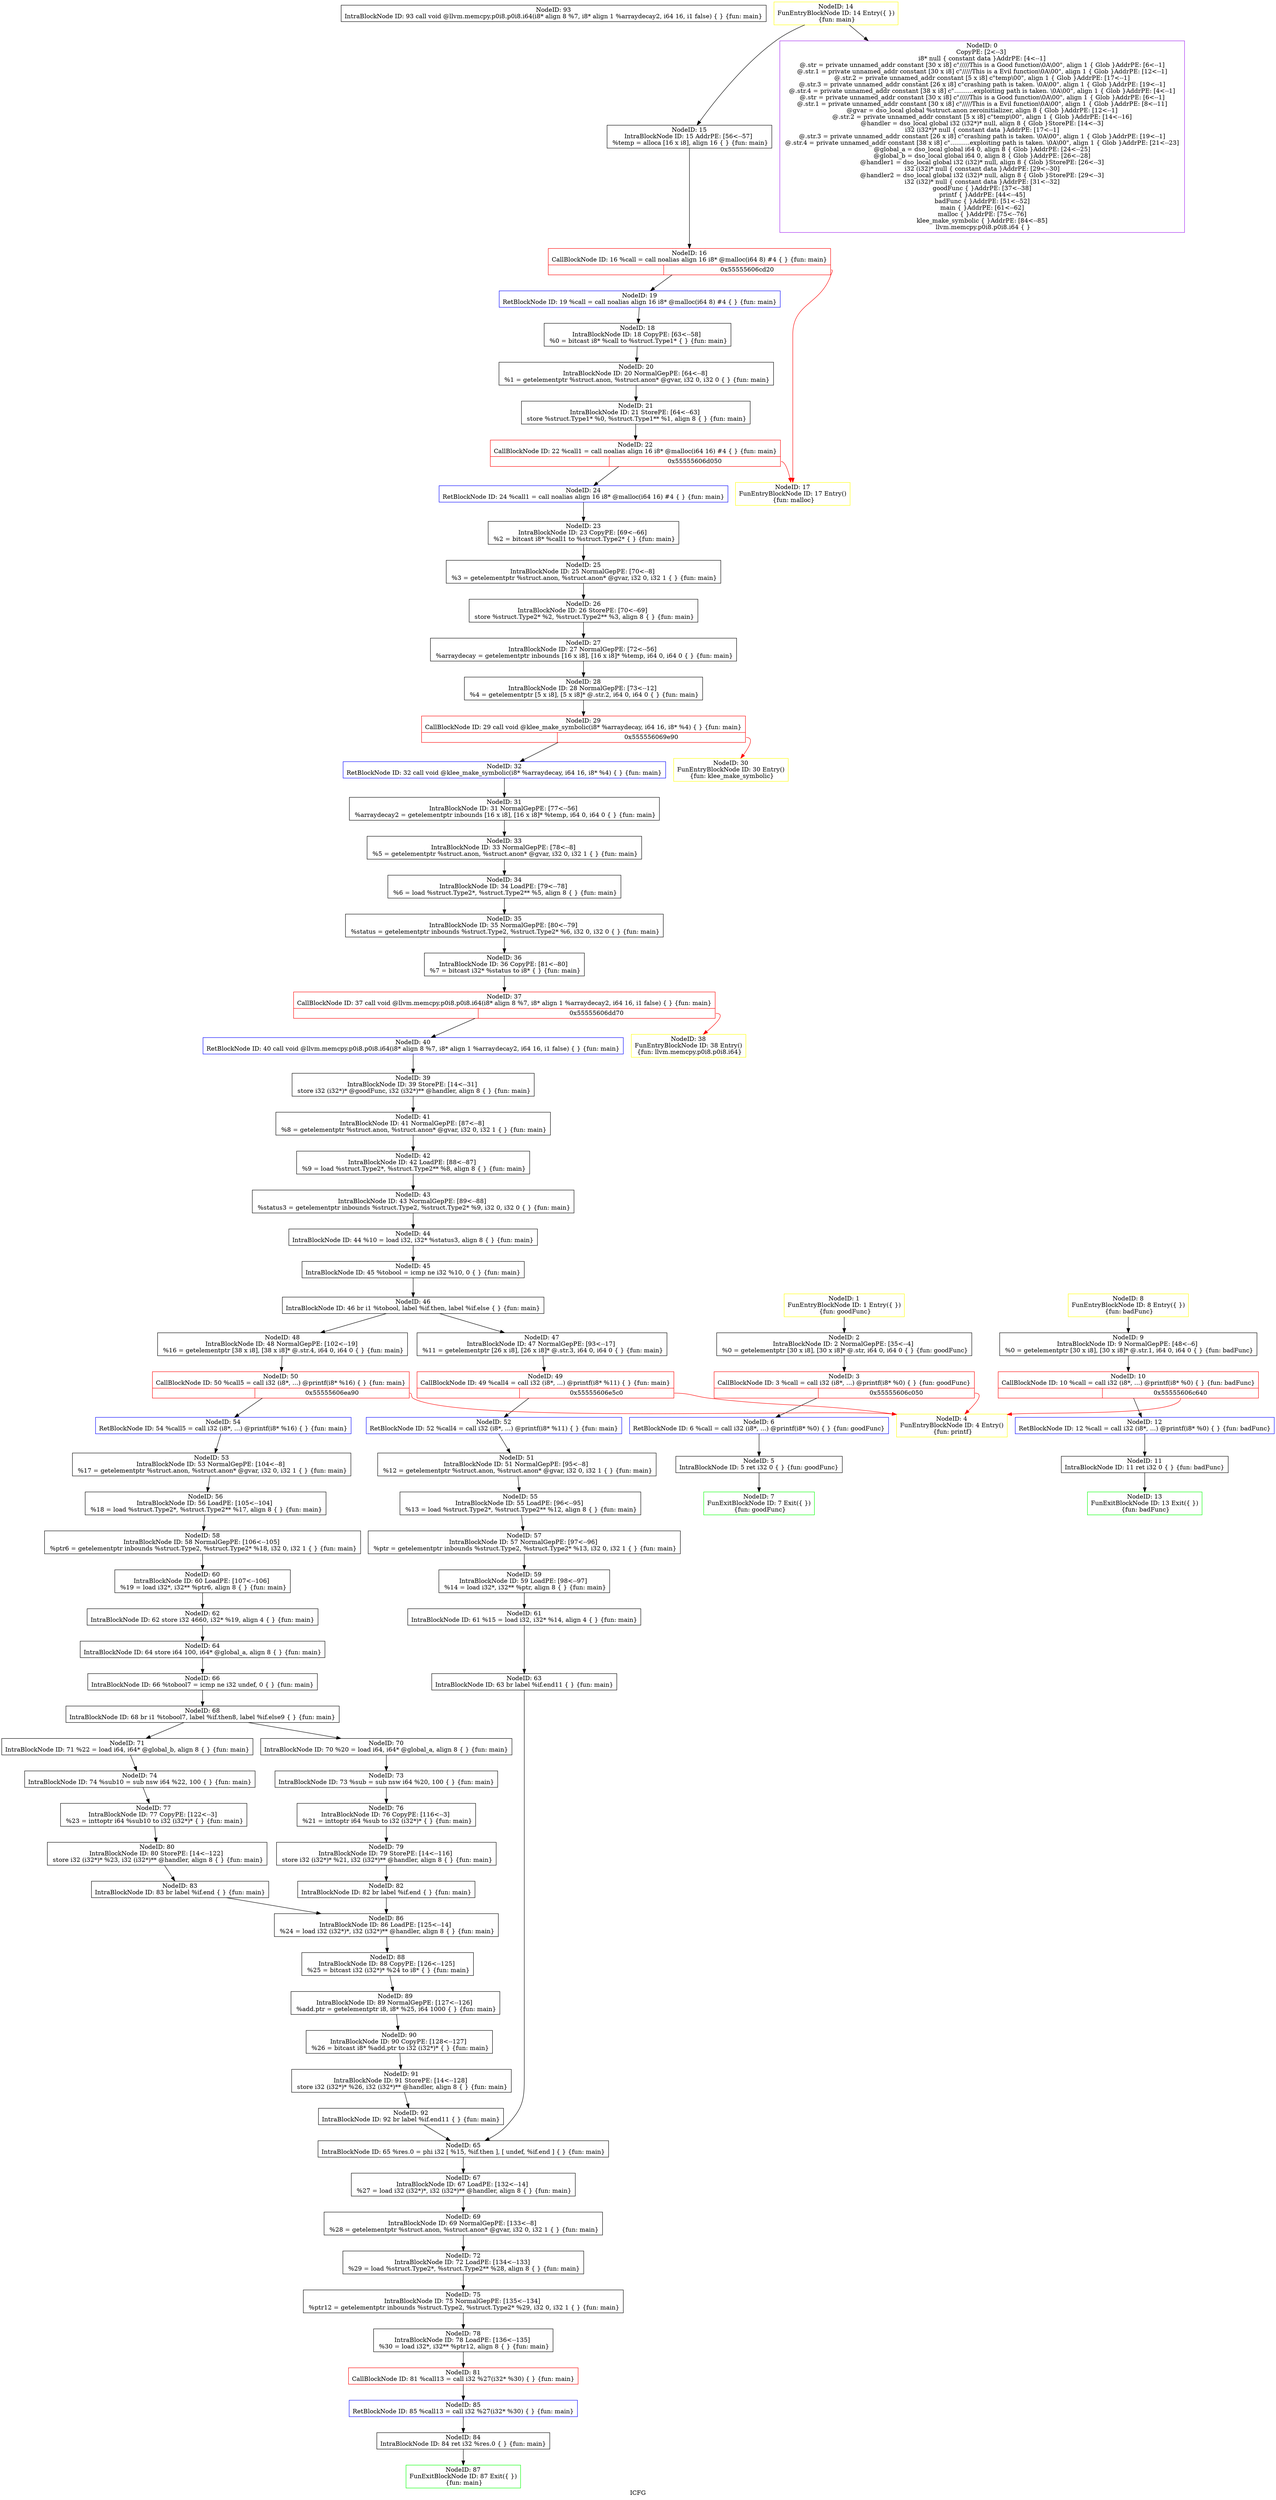 digraph "ICFG" {
	label="ICFG";

	Node0x5555560abb50 [shape=record,color=black,label="{NodeID: 93\nIntraBlockNode ID: 93      call void @llvm.memcpy.p0i8.p0i8.i64(i8* align 8 %7, i8* align 1 %arraydecay2, i64 16, i1 false) \{  \}    \{fun: main\}}"];
	Node0x555556090f00 [shape=record,color=black,label="{NodeID: 92\nIntraBlockNode ID: 92      br label %if.end11 \{  \}    \{fun: main\}}"];
	Node0x555556090f00 -> Node0x55555608d3c0[style=solid];
	Node0x555556090d20 [shape=record,color=black,label="{NodeID: 91\nIntraBlockNode ID: 91   StorePE: [14\<--128]  \n   store i32 (i32*)* %26, i32 (i32*)** @handler, align 8 \{  \} \{fun: main\}}"];
	Node0x555556090d20 -> Node0x555556090f00[style=solid];
	Node0x555556090b40 [shape=record,color=black,label="{NodeID: 90\nIntraBlockNode ID: 90   CopyPE: [128\<--127]  \n   %26 = bitcast i8* %add.ptr to i32 (i32*)* \{  \} \{fun: main\}}"];
	Node0x555556090b40 -> Node0x555556090d20[style=solid];
	Node0x555556090960 [shape=record,color=black,label="{NodeID: 89\nIntraBlockNode ID: 89   NormalGepPE: [127\<--126]  \n   %add.ptr = getelementptr i8, i8* %25, i64 1000 \{  \} \{fun: main\}}"];
	Node0x555556090960 -> Node0x555556090b40[style=solid];
	Node0x555556090380 [shape=record,color=black,label="{NodeID: 88\nIntraBlockNode ID: 88   CopyPE: [126\<--125]  \n   %25 = bitcast i32 (i32*)* %24 to i8* \{  \} \{fun: main\}}"];
	Node0x555556090380 -> Node0x555556090960[style=solid];
	Node0x5555560901b0 [shape=record,color=green,label="{NodeID: 87\nFunExitBlockNode ID: 87 Exit(\{  \})\n \{fun: main\}}"];
	Node0x55555608fb30 [shape=record,color=black,label="{NodeID: 86\nIntraBlockNode ID: 86   LoadPE: [125\<--14]  \n   %24 = load i32 (i32*)*, i32 (i32*)** @handler, align 8 \{  \} \{fun: main\}}"];
	Node0x55555608fb30 -> Node0x555556090380[style=solid];
	Node0x55555608f8a0 [shape=record,color=blue,label="{NodeID: 85\nRetBlockNode ID: 85   %call13 = call i32 %27(i32* %30) \{  \} \{fun: main\}}"];
	Node0x55555608f8a0 -> Node0x55555608f780[style=solid];
	Node0x55555608f780 [shape=record,color=black,label="{NodeID: 84\nIntraBlockNode ID: 84      ret i32 %res.0 \{  \}    \{fun: main\}}"];
	Node0x55555608f780 -> Node0x5555560901b0[style=solid];
	Node0x55555608f5a0 [shape=record,color=black,label="{NodeID: 83\nIntraBlockNode ID: 83      br label %if.end \{  \}    \{fun: main\}}"];
	Node0x55555608f5a0 -> Node0x55555608fb30[style=solid];
	Node0x55555608f3c0 [shape=record,color=black,label="{NodeID: 82\nIntraBlockNode ID: 82      br label %if.end \{  \}    \{fun: main\}}"];
	Node0x55555608f3c0 -> Node0x55555608fb30[style=solid];
	Node0x55555608f1c0 [shape=record,color=red,label="{NodeID: 81\nCallBlockNode ID: 81   %call13 = call i32 %27(i32* %30) \{  \} \{fun: main\}}"];
	Node0x55555608f1c0 -> Node0x55555608f8a0[style=solid];
	Node0x55555608efe0 [shape=record,color=black,label="{NodeID: 80\nIntraBlockNode ID: 80   StorePE: [14\<--122]  \n   store i32 (i32*)* %23, i32 (i32*)** @handler, align 8 \{  \} \{fun: main\}}"];
	Node0x55555608efe0 -> Node0x55555608f5a0[style=solid];
	Node0x55555608ee00 [shape=record,color=black,label="{NodeID: 79\nIntraBlockNode ID: 79   StorePE: [14\<--116]  \n   store i32 (i32*)* %21, i32 (i32*)** @handler, align 8 \{  \} \{fun: main\}}"];
	Node0x55555608ee00 -> Node0x55555608f3c0[style=solid];
	Node0x55555608ec20 [shape=record,color=black,label="{NodeID: 78\nIntraBlockNode ID: 78   LoadPE: [136\<--135]  \n   %30 = load i32*, i32** %ptr12, align 8 \{  \} \{fun: main\}}"];
	Node0x55555608ec20 -> Node0x55555608f1c0[style=solid];
	Node0x55555608ea40 [shape=record,color=black,label="{NodeID: 77\nIntraBlockNode ID: 77   CopyPE: [122\<--3]  \n   %23 = inttoptr i64 %sub10 to i32 (i32*)* \{  \} \{fun: main\}}"];
	Node0x55555608ea40 -> Node0x55555608efe0[style=solid];
	Node0x55555608e860 [shape=record,color=black,label="{NodeID: 76\nIntraBlockNode ID: 76   CopyPE: [116\<--3]  \n   %21 = inttoptr i64 %sub to i32 (i32*)* \{  \} \{fun: main\}}"];
	Node0x55555608e860 -> Node0x55555608ee00[style=solid];
	Node0x55555608e680 [shape=record,color=black,label="{NodeID: 75\nIntraBlockNode ID: 75   NormalGepPE: [135\<--134]  \n   %ptr12 = getelementptr inbounds %struct.Type2, %struct.Type2* %29, i32 0, i32 1 \{  \} \{fun: main\}}"];
	Node0x55555608e680 -> Node0x55555608ec20[style=solid];
	Node0x55555608e4a0 [shape=record,color=black,label="{NodeID: 74\nIntraBlockNode ID: 74      %sub10 = sub nsw i64 %22, 100 \{  \}    \{fun: main\}}"];
	Node0x55555608e4a0 -> Node0x55555608ea40[style=solid];
	Node0x55555608e2c0 [shape=record,color=black,label="{NodeID: 73\nIntraBlockNode ID: 73      %sub = sub nsw i64 %20, 100 \{  \}    \{fun: main\}}"];
	Node0x55555608e2c0 -> Node0x55555608e860[style=solid];
	Node0x55555608e0e0 [shape=record,color=black,label="{NodeID: 72\nIntraBlockNode ID: 72   LoadPE: [134\<--133]  \n   %29 = load %struct.Type2*, %struct.Type2** %28, align 8 \{  \} \{fun: main\}}"];
	Node0x55555608e0e0 -> Node0x55555608e680[style=solid];
	Node0x55555608df00 [shape=record,color=black,label="{NodeID: 71\nIntraBlockNode ID: 71      %22 = load i64, i64* @global_b, align 8 \{  \}    \{fun: main\}}"];
	Node0x55555608df00 -> Node0x55555608e4a0[style=solid];
	Node0x55555608dd40 [shape=record,color=black,label="{NodeID: 70\nIntraBlockNode ID: 70      %20 = load i64, i64* @global_a, align 8 \{  \}    \{fun: main\}}"];
	Node0x55555608dd40 -> Node0x55555608e2c0[style=solid];
	Node0x55555608db40 [shape=record,color=black,label="{NodeID: 69\nIntraBlockNode ID: 69   NormalGepPE: [133\<--8]  \n   %28 = getelementptr %struct.anon, %struct.anon* @gvar, i32 0, i32 1 \{  \} \{fun: main\}}"];
	Node0x55555608db40 -> Node0x55555608e0e0[style=solid];
	Node0x55555608d960 [shape=record,color=black,label="{NodeID: 68\nIntraBlockNode ID: 68      br i1 %tobool7, label %if.then8, label %if.else9 \{  \}    \{fun: main\}}"];
	Node0x55555608d960 -> Node0x55555608dd40[style=solid];
	Node0x55555608d960 -> Node0x55555608df00[style=solid];
	Node0x55555608d780 [shape=record,color=black,label="{NodeID: 67\nIntraBlockNode ID: 67   LoadPE: [132\<--14]  \n   %27 = load i32 (i32*)*, i32 (i32*)** @handler, align 8 \{  \} \{fun: main\}}"];
	Node0x55555608d780 -> Node0x55555608db40[style=solid];
	Node0x55555608d5a0 [shape=record,color=black,label="{NodeID: 66\nIntraBlockNode ID: 66      %tobool7 = icmp ne i32 undef, 0 \{  \}    \{fun: main\}}"];
	Node0x55555608d5a0 -> Node0x55555608d960[style=solid];
	Node0x55555608d3c0 [shape=record,color=black,label="{NodeID: 65\nIntraBlockNode ID: 65      %res.0 = phi i32 [ %15, %if.then ], [ undef, %if.end ] \{  \}    \{fun: main\}}"];
	Node0x55555608d3c0 -> Node0x55555608d780[style=solid];
	Node0x55555608d1e0 [shape=record,color=black,label="{NodeID: 64\nIntraBlockNode ID: 64      store i64 100, i64* @global_a, align 8 \{  \}    \{fun: main\}}"];
	Node0x55555608d1e0 -> Node0x55555608d5a0[style=solid];
	Node0x55555608d000 [shape=record,color=black,label="{NodeID: 63\nIntraBlockNode ID: 63      br label %if.end11 \{  \}    \{fun: main\}}"];
	Node0x55555608d000 -> Node0x55555608d3c0[style=solid];
	Node0x55555608ce20 [shape=record,color=black,label="{NodeID: 62\nIntraBlockNode ID: 62      store i32 4660, i32* %19, align 4 \{  \}    \{fun: main\}}"];
	Node0x55555608ce20 -> Node0x55555608d1e0[style=solid];
	Node0x55555608cc40 [shape=record,color=black,label="{NodeID: 61\nIntraBlockNode ID: 61      %15 = load i32, i32* %14, align 4 \{  \}    \{fun: main\}}"];
	Node0x55555608cc40 -> Node0x55555608d000[style=solid];
	Node0x55555608ca60 [shape=record,color=black,label="{NodeID: 60\nIntraBlockNode ID: 60   LoadPE: [107\<--106]  \n   %19 = load i32*, i32** %ptr6, align 8 \{  \} \{fun: main\}}"];
	Node0x55555608ca60 -> Node0x55555608ce20[style=solid];
	Node0x55555608c480 [shape=record,color=black,label="{NodeID: 59\nIntraBlockNode ID: 59   LoadPE: [98\<--97]  \n   %14 = load i32*, i32** %ptr, align 8 \{  \} \{fun: main\}}"];
	Node0x55555608c480 -> Node0x55555608cc40[style=solid];
	Node0x5555560884f0 [shape=record,color=black,label="{NodeID: 28\nIntraBlockNode ID: 28   NormalGepPE: [73\<--12]  \n   %4 = getelementptr [5 x i8], [5 x i8]* @.str.2, i64 0, i64 0 \{  \} \{fun: main\}}"];
	Node0x5555560884f0 -> Node0x555556066c00[style=solid];
	Node0x555556088310 [shape=record,color=black,label="{NodeID: 27\nIntraBlockNode ID: 27   NormalGepPE: [72\<--56]  \n   %arraydecay = getelementptr inbounds [16 x i8], [16 x i8]* %temp, i64 0, i64 0 \{  \} \{fun: main\}}"];
	Node0x555556088310 -> Node0x5555560884f0[style=solid];
	Node0x555556088130 [shape=record,color=black,label="{NodeID: 26\nIntraBlockNode ID: 26   StorePE: [70\<--69]  \n   store %struct.Type2* %2, %struct.Type2** %3, align 8 \{  \} \{fun: main\}}"];
	Node0x555556088130 -> Node0x555556088310[style=solid];
	Node0x555556087f50 [shape=record,color=black,label="{NodeID: 25\nIntraBlockNode ID: 25   NormalGepPE: [70\<--8]  \n   %3 = getelementptr %struct.anon, %struct.anon* @gvar, i32 0, i32 1 \{  \} \{fun: main\}}"];
	Node0x555556087f50 -> Node0x555556088130[style=solid];
	Node0x555556087cc0 [shape=record,color=blue,label="{NodeID: 24\nRetBlockNode ID: 24   %call1 = call noalias align 16 i8* @malloc(i64 16) #4 \{  \} \{fun: main\}}"];
	Node0x555556087cc0 -> Node0x555556087ba0[style=solid];
	Node0x555556087ba0 [shape=record,color=black,label="{NodeID: 23\nIntraBlockNode ID: 23   CopyPE: [69\<--66]  \n   %2 = bitcast i8* %call1 to %struct.Type2* \{  \} \{fun: main\}}"];
	Node0x555556087ba0 -> Node0x555556087f50[style=solid];
	Node0x55555606c8f0 [shape=record,color=red,label="{NodeID: 22\nCallBlockNode ID: 22   %call1 = call noalias align 16 i8* @malloc(i64 16) #4 \{  \} \{fun: main\}|{|<s1>0x55555606d050}}"];
	Node0x55555606c8f0 -> Node0x555556087cc0[style=solid];
	Node0x55555606c8f0:s1 -> Node0x555556087010[style=solid,color=red];
	Node0x555556087810 [shape=record,color=black,label="{NodeID: 21\nIntraBlockNode ID: 21   StorePE: [64\<--63]  \n   store %struct.Type1* %0, %struct.Type1** %1, align 8 \{  \} \{fun: main\}}"];
	Node0x555556087810 -> Node0x55555606c8f0[style=solid];
	Node0x555556087630 [shape=record,color=black,label="{NodeID: 20\nIntraBlockNode ID: 20   NormalGepPE: [64\<--8]  \n   %1 = getelementptr %struct.anon, %struct.anon* @gvar, i32 0, i32 0 \{  \} \{fun: main\}}"];
	Node0x555556087630 -> Node0x555556087810[style=solid];
	Node0x5555560873c0 [shape=record,color=blue,label="{NodeID: 19\nRetBlockNode ID: 19   %call = call noalias align 16 i8* @malloc(i64 8) #4 \{  \} \{fun: main\}}"];
	Node0x5555560873c0 -> Node0x5555560872a0[style=solid];
	Node0x5555560872a0 [shape=record,color=black,label="{NodeID: 18\nIntraBlockNode ID: 18   CopyPE: [63\<--58]  \n   %0 = bitcast i8* %call to %struct.Type1* \{  \} \{fun: main\}}"];
	Node0x5555560872a0 -> Node0x555556087630[style=solid];
	Node0x555556087010 [shape=record,color=yellow,label="{NodeID: 17\nFunEntryBlockNode ID: 17 Entry()\n \{fun: malloc\}}"];
	Node0x555556067b30 [shape=record,color=red,label="{NodeID: 16\nCallBlockNode ID: 16   %call = call noalias align 16 i8* @malloc(i64 8) #4 \{  \} \{fun: main\}|{|<s1>0x55555606cd20}}"];
	Node0x555556067b30 -> Node0x5555560873c0[style=solid];
	Node0x555556067b30:s1 -> Node0x555556087010[style=solid,color=red];
	Node0x555556086df0 [shape=record,color=black,label="{NodeID: 15\nIntraBlockNode ID: 15   AddrPE: [56\<--57]  \n   %temp = alloca [16 x i8], align 16 \{  \} \{fun: main\}}"];
	Node0x555556086df0 -> Node0x555556067b30[style=solid];
	Node0x555556086cc0 [shape=record,color=yellow,label="{NodeID: 14\nFunEntryBlockNode ID: 14 Entry(\{  \})\n \{fun: main\}}"];
	Node0x555556086cc0 -> Node0x5555560850c0[style=solid];
	Node0x555556086cc0 -> Node0x555556086df0[style=solid];
	Node0x5555560869d0 [shape=record,color=green,label="{NodeID: 13\nFunExitBlockNode ID: 13 Exit(\{  \})\n \{fun: badFunc\}}"];
	Node0x5555560850c0 [shape=record,color=purple,label="{NodeID: 0\nCopyPE: [2\<--3]  \n i8* null \{ constant data \}AddrPE: [4\<--1]  \n @.str = private unnamed_addr constant [30 x i8] c\"/////This is a Good function\\0A\\00\", align 1 \{ Glob  \}AddrPE: [6\<--1]  \n @.str.1 = private unnamed_addr constant [30 x i8] c\"/////This is a Evil function\\0A\\00\", align 1 \{ Glob  \}AddrPE: [12\<--1]  \n @.str.2 = private unnamed_addr constant [5 x i8] c\"temp\\00\", align 1 \{ Glob  \}AddrPE: [17\<--1]  \n @.str.3 = private unnamed_addr constant [26 x i8] c\"crashing path is taken. \\0A\\00\", align 1 \{ Glob  \}AddrPE: [19\<--1]  \n @.str.4 = private unnamed_addr constant [38 x i8] c\"..........exploiting path is taken. \\0A\\00\", align 1 \{ Glob  \}AddrPE: [4\<--1]  \n @.str = private unnamed_addr constant [30 x i8] c\"/////This is a Good function\\0A\\00\", align 1 \{ Glob  \}AddrPE: [6\<--1]  \n @.str.1 = private unnamed_addr constant [30 x i8] c\"/////This is a Evil function\\0A\\00\", align 1 \{ Glob  \}AddrPE: [8\<--11]  \n @gvar = dso_local global %struct.anon zeroinitializer, align 8 \{ Glob  \}AddrPE: [12\<--1]  \n @.str.2 = private unnamed_addr constant [5 x i8] c\"temp\\00\", align 1 \{ Glob  \}AddrPE: [14\<--16]  \n @handler = dso_local global i32 (i32*)* null, align 8 \{ Glob  \}StorePE: [14\<--3]  \n i32 (i32*)* null \{ constant data \}AddrPE: [17\<--1]  \n @.str.3 = private unnamed_addr constant [26 x i8] c\"crashing path is taken. \\0A\\00\", align 1 \{ Glob  \}AddrPE: [19\<--1]  \n @.str.4 = private unnamed_addr constant [38 x i8] c\"..........exploiting path is taken. \\0A\\00\", align 1 \{ Glob  \}AddrPE: [21\<--23]  \n @global_a = dso_local global i64 0, align 8 \{ Glob  \}AddrPE: [24\<--25]  \n @global_b = dso_local global i64 0, align 8 \{ Glob  \}AddrPE: [26\<--28]  \n @handler1 = dso_local global i32 (i32)* null, align 8 \{ Glob  \}StorePE: [26\<--3]  \n i32 (i32)* null \{ constant data \}AddrPE: [29\<--30]  \n @handler2 = dso_local global i32 (i32)* null, align 8 \{ Glob  \}StorePE: [29\<--3]  \n i32 (i32)* null \{ constant data \}AddrPE: [31\<--32]  \n goodFunc \{  \}AddrPE: [37\<--38]  \n printf \{  \}AddrPE: [44\<--45]  \n badFunc \{  \}AddrPE: [51\<--52]  \n main \{  \}AddrPE: [61\<--62]  \n malloc \{  \}AddrPE: [75\<--76]  \n klee_make_symbolic \{  \}AddrPE: [84\<--85]  \n llvm.memcpy.p0i8.p0i8.i64 \{  \}}"];
	Node0x5555560852c0 [shape=record,color=yellow,label="{NodeID: 1\nFunEntryBlockNode ID: 1 Entry(\{  \})\n \{fun: goodFunc\}}"];
	Node0x5555560852c0 -> Node0x555556085480[style=solid];
	Node0x555556085480 [shape=record,color=black,label="{NodeID: 2\nIntraBlockNode ID: 2   NormalGepPE: [35\<--4]  \n   %0 = getelementptr [30 x i8], [30 x i8]* @.str, i64 0, i64 0 \{  \} \{fun: goodFunc\}}"];
	Node0x555556085480 -> Node0x5555560676e0[style=solid];
	Node0x5555560676e0 [shape=record,color=red,label="{NodeID: 3\nCallBlockNode ID: 3   %call = call i32 (i8*, ...) @printf(i8* %0) \{  \} \{fun: goodFunc\}|{|<s1>0x55555606c050}}"];
	Node0x5555560676e0 -> Node0x555556085c50[style=solid];
	Node0x5555560676e0:s1 -> Node0x555556085880[style=solid,color=red];
	Node0x555556085880 [shape=record,color=yellow,label="{NodeID: 4\nFunEntryBlockNode ID: 4 Entry()\n \{fun: printf\}}"];
	Node0x555556085b30 [shape=record,color=black,label="{NodeID: 5\nIntraBlockNode ID: 5      ret i32 0 \{  \}    \{fun: goodFunc\}}"];
	Node0x555556085b30 -> Node0x555556085f50[style=solid];
	Node0x555556085c50 [shape=record,color=blue,label="{NodeID: 6\nRetBlockNode ID: 6   %call = call i32 (i8*, ...) @printf(i8* %0) \{  \} \{fun: goodFunc\}}"];
	Node0x555556085c50 -> Node0x555556085b30[style=solid];
	Node0x555556085f50 [shape=record,color=green,label="{NodeID: 7\nFunExitBlockNode ID: 7 Exit(\{  \})\n \{fun: goodFunc\}}"];
	Node0x5555560861c0 [shape=record,color=yellow,label="{NodeID: 8\nFunEntryBlockNode ID: 8 Entry(\{  \})\n \{fun: badFunc\}}"];
	Node0x5555560861c0 -> Node0x5555560862f0[style=solid];
	Node0x5555560862f0 [shape=record,color=black,label="{NodeID: 9\nIntraBlockNode ID: 9   NormalGepPE: [48\<--6]  \n   %0 = getelementptr [30 x i8], [30 x i8]* @.str.1, i64 0, i64 0 \{  \} \{fun: badFunc\}}"];
	Node0x5555560862f0 -> Node0x5555560678b0[style=solid];
	Node0x5555560678b0 [shape=record,color=red,label="{NodeID: 10\nCallBlockNode ID: 10   %call = call i32 (i8*, ...) @printf(i8* %0) \{  \} \{fun: badFunc\}|{|<s1>0x55555606c640}}"];
	Node0x5555560678b0 -> Node0x555556086760[style=solid];
	Node0x5555560678b0:s1 -> Node0x555556085880[style=solid,color=red];
	Node0x555556086640 [shape=record,color=black,label="{NodeID: 11\nIntraBlockNode ID: 11      ret i32 0 \{  \}    \{fun: badFunc\}}"];
	Node0x555556086640 -> Node0x5555560869d0[style=solid];
	Node0x555556086760 [shape=record,color=blue,label="{NodeID: 12\nRetBlockNode ID: 12   %call = call i32 (i8*, ...) @printf(i8* %0) \{  \} \{fun: badFunc\}}"];
	Node0x555556086760 -> Node0x555556086640[style=solid];
	Node0x555556066c00 [shape=record,color=red,label="{NodeID: 29\nCallBlockNode ID: 29   call void @klee_make_symbolic(i8* %arraydecay, i64 16, i8* %4) \{  \} \{fun: main\}|{|<s1>0x555556069e90}}"];
	Node0x555556066c00 -> Node0x555556088ce0[style=solid];
	Node0x555556066c00:s1 -> Node0x555556088910[style=solid,color=red];
	Node0x555556088910 [shape=record,color=yellow,label="{NodeID: 30\nFunEntryBlockNode ID: 30 Entry()\n \{fun: klee_make_symbolic\}}"];
	Node0x555556088bc0 [shape=record,color=black,label="{NodeID: 31\nIntraBlockNode ID: 31   NormalGepPE: [77\<--56]  \n   %arraydecay2 = getelementptr inbounds [16 x i8], [16 x i8]* %temp, i64 0, i64 0 \{  \} \{fun: main\}}"];
	Node0x555556088bc0 -> Node0x555556088f70[style=solid];
	Node0x555556088ce0 [shape=record,color=blue,label="{NodeID: 32\nRetBlockNode ID: 32   call void @klee_make_symbolic(i8* %arraydecay, i64 16, i8* %4) \{  \} \{fun: main\}}"];
	Node0x555556088ce0 -> Node0x555556088bc0[style=solid];
	Node0x555556088f70 [shape=record,color=black,label="{NodeID: 33\nIntraBlockNode ID: 33   NormalGepPE: [78\<--8]  \n   %5 = getelementptr %struct.anon, %struct.anon* @gvar, i32 0, i32 1 \{  \} \{fun: main\}}"];
	Node0x555556088f70 -> Node0x555556089240[style=solid];
	Node0x555556089240 [shape=record,color=black,label="{NodeID: 34\nIntraBlockNode ID: 34   LoadPE: [79\<--78]  \n   %6 = load %struct.Type2*, %struct.Type2** %5, align 8 \{  \} \{fun: main\}}"];
	Node0x555556089240 -> Node0x555556089420[style=solid];
	Node0x555556089420 [shape=record,color=black,label="{NodeID: 35\nIntraBlockNode ID: 35   NormalGepPE: [80\<--79]  \n   %status = getelementptr inbounds %struct.Type2, %struct.Type2* %6, i32 0, i32 0 \{  \} \{fun: main\}}"];
	Node0x555556089420 -> Node0x555556089600[style=solid];
	Node0x555556089600 [shape=record,color=black,label="{NodeID: 36\nIntraBlockNode ID: 36   CopyPE: [81\<--80]  \n   %7 = bitcast i32* %status to i8* \{  \} \{fun: main\}}"];
	Node0x555556089600 -> Node0x555556062f90[style=solid];
	Node0x555556062f90 [shape=record,color=red,label="{NodeID: 37\nCallBlockNode ID: 37   call void @llvm.memcpy.p0i8.p0i8.i64(i8* align 8 %7, i8* align 1 %arraydecay2, i64 16, i1 false) \{  \} \{fun: main\}|{|<s1>0x55555606dd70}}"];
	Node0x555556062f90 -> Node0x555556089c10[style=solid];
	Node0x555556062f90:s1 -> Node0x555556089840[style=solid,color=red];
	Node0x555556089840 [shape=record,color=yellow,label="{NodeID: 38\nFunEntryBlockNode ID: 38 Entry()\n \{fun: llvm.memcpy.p0i8.p0i8.i64\}}"];
	Node0x555556089af0 [shape=record,color=black,label="{NodeID: 39\nIntraBlockNode ID: 39   StorePE: [14\<--31]  \n   store i32 (i32*)* @goodFunc, i32 (i32*)** @handler, align 8 \{  \} \{fun: main\}}"];
	Node0x555556089af0 -> Node0x555556089ea0[style=solid];
	Node0x555556089c10 [shape=record,color=blue,label="{NodeID: 40\nRetBlockNode ID: 40   call void @llvm.memcpy.p0i8.p0i8.i64(i8* align 8 %7, i8* align 1 %arraydecay2, i64 16, i1 false) \{  \} \{fun: main\}}"];
	Node0x555556089c10 -> Node0x555556089af0[style=solid];
	Node0x555556089ea0 [shape=record,color=black,label="{NodeID: 41\nIntraBlockNode ID: 41   NormalGepPE: [87\<--8]  \n   %8 = getelementptr %struct.anon, %struct.anon* @gvar, i32 0, i32 1 \{  \} \{fun: main\}}"];
	Node0x555556089ea0 -> Node0x55555608a080[style=solid];
	Node0x55555608a080 [shape=record,color=black,label="{NodeID: 42\nIntraBlockNode ID: 42   LoadPE: [88\<--87]  \n   %9 = load %struct.Type2*, %struct.Type2** %8, align 8 \{  \} \{fun: main\}}"];
	Node0x55555608a080 -> Node0x55555608a260[style=solid];
	Node0x55555608a260 [shape=record,color=black,label="{NodeID: 43\nIntraBlockNode ID: 43   NormalGepPE: [89\<--88]  \n   %status3 = getelementptr inbounds %struct.Type2, %struct.Type2* %9, i32 0, i32 0 \{  \} \{fun: main\}}"];
	Node0x55555608a260 -> Node0x55555608a440[style=solid];
	Node0x55555608a440 [shape=record,color=black,label="{NodeID: 44\nIntraBlockNode ID: 44      %10 = load i32, i32* %status3, align 8 \{  \}    \{fun: main\}}"];
	Node0x55555608a440 -> Node0x55555608a620[style=solid];
	Node0x55555608a620 [shape=record,color=black,label="{NodeID: 45\nIntraBlockNode ID: 45      %tobool = icmp ne i32 %10, 0 \{  \}    \{fun: main\}}"];
	Node0x55555608a620 -> Node0x55555608a800[style=solid];
	Node0x55555608a800 [shape=record,color=black,label="{NodeID: 46\nIntraBlockNode ID: 46      br i1 %tobool, label %if.then, label %if.else \{  \}    \{fun: main\}}"];
	Node0x55555608a800 -> Node0x55555608aa00[style=solid];
	Node0x55555608a800 -> Node0x55555608abc0[style=solid];
	Node0x55555608aa00 [shape=record,color=black,label="{NodeID: 47\nIntraBlockNode ID: 47   NormalGepPE: [93\<--17]  \n   %11 = getelementptr [26 x i8], [26 x i8]* @.str.3, i64 0, i64 0 \{  \} \{fun: main\}}"];
	Node0x55555608aa00 -> Node0x555556056590[style=solid];
	Node0x55555608abc0 [shape=record,color=black,label="{NodeID: 48\nIntraBlockNode ID: 48   NormalGepPE: [102\<--19]  \n   %16 = getelementptr [38 x i8], [38 x i8]* @.str.4, i64 0, i64 0 \{  \} \{fun: main\}}"];
	Node0x55555608abc0 -> Node0x55555608af50[style=solid];
	Node0x555556056590 [shape=record,color=red,label="{NodeID: 49\nCallBlockNode ID: 49   %call4 = call i32 (i8*, ...) @printf(i8* %11) \{  \} \{fun: main\}|{|<s1>0x55555606e5c0}}"];
	Node0x555556056590 -> Node0x55555608b300[style=solid];
	Node0x555556056590:s1 -> Node0x555556085880[style=solid,color=red];
	Node0x55555608af50 [shape=record,color=red,label="{NodeID: 50\nCallBlockNode ID: 50   %call5 = call i32 (i8*, ...) @printf(i8* %16) \{  \} \{fun: main\}|{|<s1>0x55555606ea90}}"];
	Node0x55555608af50 -> Node0x55555608b6b0[style=solid];
	Node0x55555608af50:s1 -> Node0x555556085880[style=solid,color=red];
	Node0x55555608b1e0 [shape=record,color=black,label="{NodeID: 51\nIntraBlockNode ID: 51   NormalGepPE: [95\<--8]  \n   %12 = getelementptr %struct.anon, %struct.anon* @gvar, i32 0, i32 1 \{  \} \{fun: main\}}"];
	Node0x55555608b1e0 -> Node0x55555608bb20[style=solid];
	Node0x55555608b300 [shape=record,color=blue,label="{NodeID: 52\nRetBlockNode ID: 52   %call4 = call i32 (i8*, ...) @printf(i8* %11) \{  \} \{fun: main\}}"];
	Node0x55555608b300 -> Node0x55555608b1e0[style=solid];
	Node0x55555608b590 [shape=record,color=black,label="{NodeID: 53\nIntraBlockNode ID: 53   NormalGepPE: [104\<--8]  \n   %17 = getelementptr %struct.anon, %struct.anon* @gvar, i32 0, i32 1 \{  \} \{fun: main\}}"];
	Node0x55555608b590 -> Node0x55555608bee0[style=solid];
	Node0x55555608b6b0 [shape=record,color=blue,label="{NodeID: 54\nRetBlockNode ID: 54   %call5 = call i32 (i8*, ...) @printf(i8* %16) \{  \} \{fun: main\}}"];
	Node0x55555608b6b0 -> Node0x55555608b590[style=solid];
	Node0x55555608bb20 [shape=record,color=black,label="{NodeID: 55\nIntraBlockNode ID: 55   LoadPE: [96\<--95]  \n   %13 = load %struct.Type2*, %struct.Type2** %12, align 8 \{  \} \{fun: main\}}"];
	Node0x55555608bb20 -> Node0x55555608c0c0[style=solid];
	Node0x55555608bee0 [shape=record,color=black,label="{NodeID: 56\nIntraBlockNode ID: 56   LoadPE: [105\<--104]  \n   %18 = load %struct.Type2*, %struct.Type2** %17, align 8 \{  \} \{fun: main\}}"];
	Node0x55555608bee0 -> Node0x55555608c2a0[style=solid];
	Node0x55555608c0c0 [shape=record,color=black,label="{NodeID: 57\nIntraBlockNode ID: 57   NormalGepPE: [97\<--96]  \n   %ptr = getelementptr inbounds %struct.Type2, %struct.Type2* %13, i32 0, i32 1 \{  \} \{fun: main\}}"];
	Node0x55555608c0c0 -> Node0x55555608c480[style=solid];
	Node0x55555608c2a0 [shape=record,color=black,label="{NodeID: 58\nIntraBlockNode ID: 58   NormalGepPE: [106\<--105]  \n   %ptr6 = getelementptr inbounds %struct.Type2, %struct.Type2* %18, i32 0, i32 1 \{  \} \{fun: main\}}"];
	Node0x55555608c2a0 -> Node0x55555608ca60[style=solid];
}
